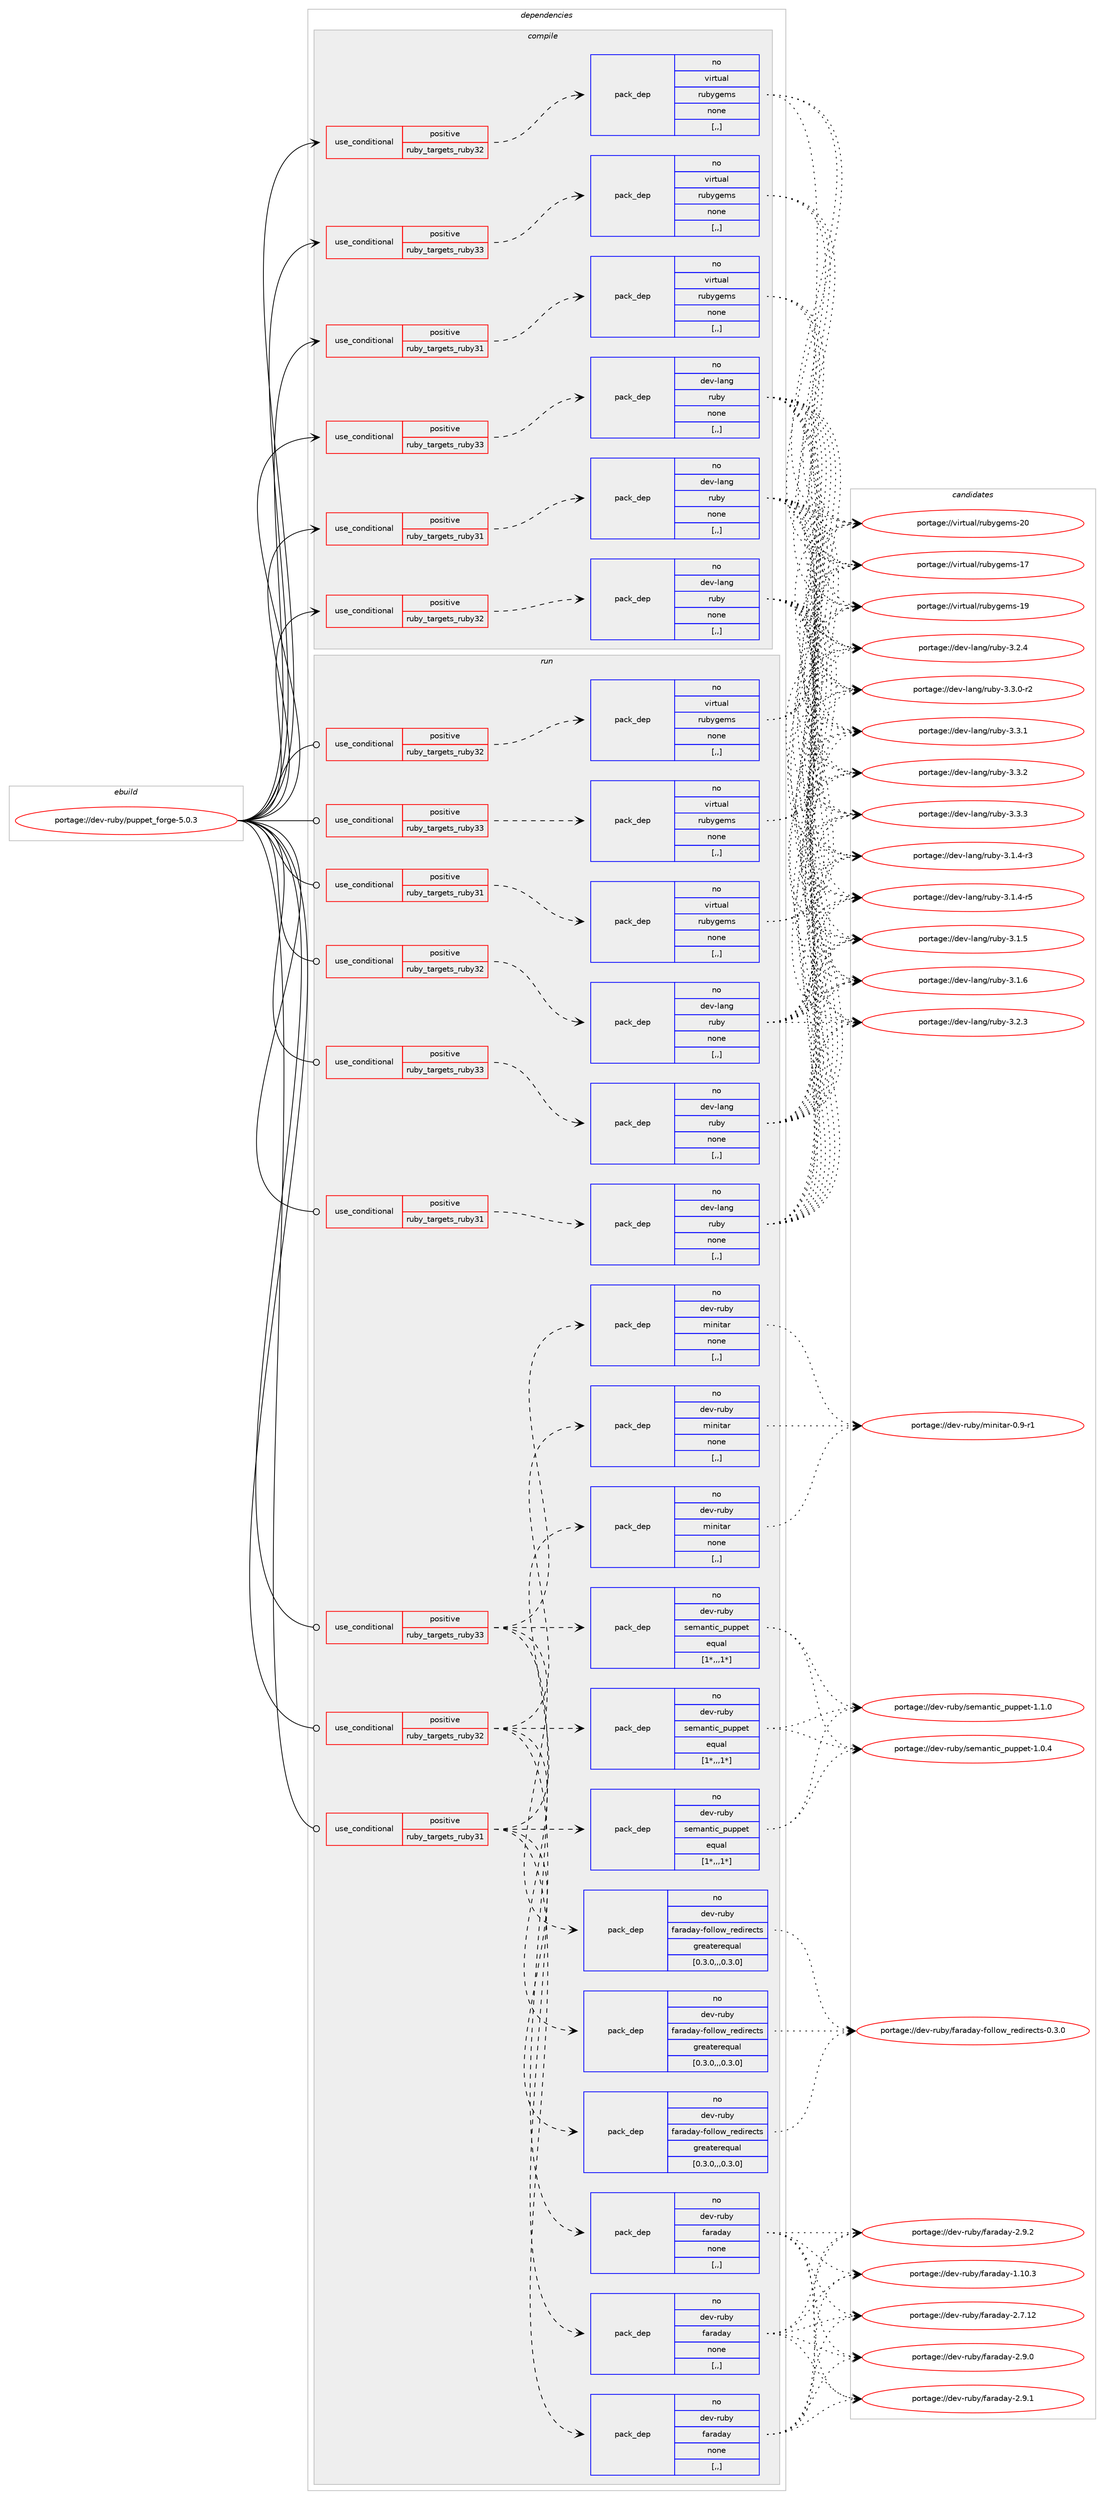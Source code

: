 digraph prolog {

# *************
# Graph options
# *************

newrank=true;
concentrate=true;
compound=true;
graph [rankdir=LR,fontname=Helvetica,fontsize=10,ranksep=1.5];#, ranksep=2.5, nodesep=0.2];
edge  [arrowhead=vee];
node  [fontname=Helvetica,fontsize=10];

# **********
# The ebuild
# **********

subgraph cluster_leftcol {
color=gray;
rank=same;
label=<<i>ebuild</i>>;
id [label="portage://dev-ruby/puppet_forge-5.0.3", color=red, width=4, href="../dev-ruby/puppet_forge-5.0.3.svg"];
}

# ****************
# The dependencies
# ****************

subgraph cluster_midcol {
color=gray;
label=<<i>dependencies</i>>;
subgraph cluster_compile {
fillcolor="#eeeeee";
style=filled;
label=<<i>compile</i>>;
subgraph cond51565 {
dependency190819 [label=<<TABLE BORDER="0" CELLBORDER="1" CELLSPACING="0" CELLPADDING="4"><TR><TD ROWSPAN="3" CELLPADDING="10">use_conditional</TD></TR><TR><TD>positive</TD></TR><TR><TD>ruby_targets_ruby31</TD></TR></TABLE>>, shape=none, color=red];
subgraph pack137937 {
dependency190820 [label=<<TABLE BORDER="0" CELLBORDER="1" CELLSPACING="0" CELLPADDING="4" WIDTH="220"><TR><TD ROWSPAN="6" CELLPADDING="30">pack_dep</TD></TR><TR><TD WIDTH="110">no</TD></TR><TR><TD>dev-lang</TD></TR><TR><TD>ruby</TD></TR><TR><TD>none</TD></TR><TR><TD>[,,]</TD></TR></TABLE>>, shape=none, color=blue];
}
dependency190819:e -> dependency190820:w [weight=20,style="dashed",arrowhead="vee"];
}
id:e -> dependency190819:w [weight=20,style="solid",arrowhead="vee"];
subgraph cond51566 {
dependency190821 [label=<<TABLE BORDER="0" CELLBORDER="1" CELLSPACING="0" CELLPADDING="4"><TR><TD ROWSPAN="3" CELLPADDING="10">use_conditional</TD></TR><TR><TD>positive</TD></TR><TR><TD>ruby_targets_ruby31</TD></TR></TABLE>>, shape=none, color=red];
subgraph pack137938 {
dependency190822 [label=<<TABLE BORDER="0" CELLBORDER="1" CELLSPACING="0" CELLPADDING="4" WIDTH="220"><TR><TD ROWSPAN="6" CELLPADDING="30">pack_dep</TD></TR><TR><TD WIDTH="110">no</TD></TR><TR><TD>virtual</TD></TR><TR><TD>rubygems</TD></TR><TR><TD>none</TD></TR><TR><TD>[,,]</TD></TR></TABLE>>, shape=none, color=blue];
}
dependency190821:e -> dependency190822:w [weight=20,style="dashed",arrowhead="vee"];
}
id:e -> dependency190821:w [weight=20,style="solid",arrowhead="vee"];
subgraph cond51567 {
dependency190823 [label=<<TABLE BORDER="0" CELLBORDER="1" CELLSPACING="0" CELLPADDING="4"><TR><TD ROWSPAN="3" CELLPADDING="10">use_conditional</TD></TR><TR><TD>positive</TD></TR><TR><TD>ruby_targets_ruby32</TD></TR></TABLE>>, shape=none, color=red];
subgraph pack137939 {
dependency190824 [label=<<TABLE BORDER="0" CELLBORDER="1" CELLSPACING="0" CELLPADDING="4" WIDTH="220"><TR><TD ROWSPAN="6" CELLPADDING="30">pack_dep</TD></TR><TR><TD WIDTH="110">no</TD></TR><TR><TD>dev-lang</TD></TR><TR><TD>ruby</TD></TR><TR><TD>none</TD></TR><TR><TD>[,,]</TD></TR></TABLE>>, shape=none, color=blue];
}
dependency190823:e -> dependency190824:w [weight=20,style="dashed",arrowhead="vee"];
}
id:e -> dependency190823:w [weight=20,style="solid",arrowhead="vee"];
subgraph cond51568 {
dependency190825 [label=<<TABLE BORDER="0" CELLBORDER="1" CELLSPACING="0" CELLPADDING="4"><TR><TD ROWSPAN="3" CELLPADDING="10">use_conditional</TD></TR><TR><TD>positive</TD></TR><TR><TD>ruby_targets_ruby32</TD></TR></TABLE>>, shape=none, color=red];
subgraph pack137940 {
dependency190826 [label=<<TABLE BORDER="0" CELLBORDER="1" CELLSPACING="0" CELLPADDING="4" WIDTH="220"><TR><TD ROWSPAN="6" CELLPADDING="30">pack_dep</TD></TR><TR><TD WIDTH="110">no</TD></TR><TR><TD>virtual</TD></TR><TR><TD>rubygems</TD></TR><TR><TD>none</TD></TR><TR><TD>[,,]</TD></TR></TABLE>>, shape=none, color=blue];
}
dependency190825:e -> dependency190826:w [weight=20,style="dashed",arrowhead="vee"];
}
id:e -> dependency190825:w [weight=20,style="solid",arrowhead="vee"];
subgraph cond51569 {
dependency190827 [label=<<TABLE BORDER="0" CELLBORDER="1" CELLSPACING="0" CELLPADDING="4"><TR><TD ROWSPAN="3" CELLPADDING="10">use_conditional</TD></TR><TR><TD>positive</TD></TR><TR><TD>ruby_targets_ruby33</TD></TR></TABLE>>, shape=none, color=red];
subgraph pack137941 {
dependency190828 [label=<<TABLE BORDER="0" CELLBORDER="1" CELLSPACING="0" CELLPADDING="4" WIDTH="220"><TR><TD ROWSPAN="6" CELLPADDING="30">pack_dep</TD></TR><TR><TD WIDTH="110">no</TD></TR><TR><TD>dev-lang</TD></TR><TR><TD>ruby</TD></TR><TR><TD>none</TD></TR><TR><TD>[,,]</TD></TR></TABLE>>, shape=none, color=blue];
}
dependency190827:e -> dependency190828:w [weight=20,style="dashed",arrowhead="vee"];
}
id:e -> dependency190827:w [weight=20,style="solid",arrowhead="vee"];
subgraph cond51570 {
dependency190829 [label=<<TABLE BORDER="0" CELLBORDER="1" CELLSPACING="0" CELLPADDING="4"><TR><TD ROWSPAN="3" CELLPADDING="10">use_conditional</TD></TR><TR><TD>positive</TD></TR><TR><TD>ruby_targets_ruby33</TD></TR></TABLE>>, shape=none, color=red];
subgraph pack137942 {
dependency190830 [label=<<TABLE BORDER="0" CELLBORDER="1" CELLSPACING="0" CELLPADDING="4" WIDTH="220"><TR><TD ROWSPAN="6" CELLPADDING="30">pack_dep</TD></TR><TR><TD WIDTH="110">no</TD></TR><TR><TD>virtual</TD></TR><TR><TD>rubygems</TD></TR><TR><TD>none</TD></TR><TR><TD>[,,]</TD></TR></TABLE>>, shape=none, color=blue];
}
dependency190829:e -> dependency190830:w [weight=20,style="dashed",arrowhead="vee"];
}
id:e -> dependency190829:w [weight=20,style="solid",arrowhead="vee"];
}
subgraph cluster_compileandrun {
fillcolor="#eeeeee";
style=filled;
label=<<i>compile and run</i>>;
}
subgraph cluster_run {
fillcolor="#eeeeee";
style=filled;
label=<<i>run</i>>;
subgraph cond51571 {
dependency190831 [label=<<TABLE BORDER="0" CELLBORDER="1" CELLSPACING="0" CELLPADDING="4"><TR><TD ROWSPAN="3" CELLPADDING="10">use_conditional</TD></TR><TR><TD>positive</TD></TR><TR><TD>ruby_targets_ruby31</TD></TR></TABLE>>, shape=none, color=red];
subgraph pack137943 {
dependency190832 [label=<<TABLE BORDER="0" CELLBORDER="1" CELLSPACING="0" CELLPADDING="4" WIDTH="220"><TR><TD ROWSPAN="6" CELLPADDING="30">pack_dep</TD></TR><TR><TD WIDTH="110">no</TD></TR><TR><TD>dev-lang</TD></TR><TR><TD>ruby</TD></TR><TR><TD>none</TD></TR><TR><TD>[,,]</TD></TR></TABLE>>, shape=none, color=blue];
}
dependency190831:e -> dependency190832:w [weight=20,style="dashed",arrowhead="vee"];
}
id:e -> dependency190831:w [weight=20,style="solid",arrowhead="odot"];
subgraph cond51572 {
dependency190833 [label=<<TABLE BORDER="0" CELLBORDER="1" CELLSPACING="0" CELLPADDING="4"><TR><TD ROWSPAN="3" CELLPADDING="10">use_conditional</TD></TR><TR><TD>positive</TD></TR><TR><TD>ruby_targets_ruby31</TD></TR></TABLE>>, shape=none, color=red];
subgraph pack137944 {
dependency190834 [label=<<TABLE BORDER="0" CELLBORDER="1" CELLSPACING="0" CELLPADDING="4" WIDTH="220"><TR><TD ROWSPAN="6" CELLPADDING="30">pack_dep</TD></TR><TR><TD WIDTH="110">no</TD></TR><TR><TD>dev-ruby</TD></TR><TR><TD>faraday</TD></TR><TR><TD>none</TD></TR><TR><TD>[,,]</TD></TR></TABLE>>, shape=none, color=blue];
}
dependency190833:e -> dependency190834:w [weight=20,style="dashed",arrowhead="vee"];
subgraph pack137945 {
dependency190835 [label=<<TABLE BORDER="0" CELLBORDER="1" CELLSPACING="0" CELLPADDING="4" WIDTH="220"><TR><TD ROWSPAN="6" CELLPADDING="30">pack_dep</TD></TR><TR><TD WIDTH="110">no</TD></TR><TR><TD>dev-ruby</TD></TR><TR><TD>faraday-follow_redirects</TD></TR><TR><TD>greaterequal</TD></TR><TR><TD>[0.3.0,,,0.3.0]</TD></TR></TABLE>>, shape=none, color=blue];
}
dependency190833:e -> dependency190835:w [weight=20,style="dashed",arrowhead="vee"];
subgraph pack137946 {
dependency190836 [label=<<TABLE BORDER="0" CELLBORDER="1" CELLSPACING="0" CELLPADDING="4" WIDTH="220"><TR><TD ROWSPAN="6" CELLPADDING="30">pack_dep</TD></TR><TR><TD WIDTH="110">no</TD></TR><TR><TD>dev-ruby</TD></TR><TR><TD>minitar</TD></TR><TR><TD>none</TD></TR><TR><TD>[,,]</TD></TR></TABLE>>, shape=none, color=blue];
}
dependency190833:e -> dependency190836:w [weight=20,style="dashed",arrowhead="vee"];
subgraph pack137947 {
dependency190837 [label=<<TABLE BORDER="0" CELLBORDER="1" CELLSPACING="0" CELLPADDING="4" WIDTH="220"><TR><TD ROWSPAN="6" CELLPADDING="30">pack_dep</TD></TR><TR><TD WIDTH="110">no</TD></TR><TR><TD>dev-ruby</TD></TR><TR><TD>semantic_puppet</TD></TR><TR><TD>equal</TD></TR><TR><TD>[1*,,,1*]</TD></TR></TABLE>>, shape=none, color=blue];
}
dependency190833:e -> dependency190837:w [weight=20,style="dashed",arrowhead="vee"];
}
id:e -> dependency190833:w [weight=20,style="solid",arrowhead="odot"];
subgraph cond51573 {
dependency190838 [label=<<TABLE BORDER="0" CELLBORDER="1" CELLSPACING="0" CELLPADDING="4"><TR><TD ROWSPAN="3" CELLPADDING="10">use_conditional</TD></TR><TR><TD>positive</TD></TR><TR><TD>ruby_targets_ruby31</TD></TR></TABLE>>, shape=none, color=red];
subgraph pack137948 {
dependency190839 [label=<<TABLE BORDER="0" CELLBORDER="1" CELLSPACING="0" CELLPADDING="4" WIDTH="220"><TR><TD ROWSPAN="6" CELLPADDING="30">pack_dep</TD></TR><TR><TD WIDTH="110">no</TD></TR><TR><TD>virtual</TD></TR><TR><TD>rubygems</TD></TR><TR><TD>none</TD></TR><TR><TD>[,,]</TD></TR></TABLE>>, shape=none, color=blue];
}
dependency190838:e -> dependency190839:w [weight=20,style="dashed",arrowhead="vee"];
}
id:e -> dependency190838:w [weight=20,style="solid",arrowhead="odot"];
subgraph cond51574 {
dependency190840 [label=<<TABLE BORDER="0" CELLBORDER="1" CELLSPACING="0" CELLPADDING="4"><TR><TD ROWSPAN="3" CELLPADDING="10">use_conditional</TD></TR><TR><TD>positive</TD></TR><TR><TD>ruby_targets_ruby32</TD></TR></TABLE>>, shape=none, color=red];
subgraph pack137949 {
dependency190841 [label=<<TABLE BORDER="0" CELLBORDER="1" CELLSPACING="0" CELLPADDING="4" WIDTH="220"><TR><TD ROWSPAN="6" CELLPADDING="30">pack_dep</TD></TR><TR><TD WIDTH="110">no</TD></TR><TR><TD>dev-lang</TD></TR><TR><TD>ruby</TD></TR><TR><TD>none</TD></TR><TR><TD>[,,]</TD></TR></TABLE>>, shape=none, color=blue];
}
dependency190840:e -> dependency190841:w [weight=20,style="dashed",arrowhead="vee"];
}
id:e -> dependency190840:w [weight=20,style="solid",arrowhead="odot"];
subgraph cond51575 {
dependency190842 [label=<<TABLE BORDER="0" CELLBORDER="1" CELLSPACING="0" CELLPADDING="4"><TR><TD ROWSPAN="3" CELLPADDING="10">use_conditional</TD></TR><TR><TD>positive</TD></TR><TR><TD>ruby_targets_ruby32</TD></TR></TABLE>>, shape=none, color=red];
subgraph pack137950 {
dependency190843 [label=<<TABLE BORDER="0" CELLBORDER="1" CELLSPACING="0" CELLPADDING="4" WIDTH="220"><TR><TD ROWSPAN="6" CELLPADDING="30">pack_dep</TD></TR><TR><TD WIDTH="110">no</TD></TR><TR><TD>dev-ruby</TD></TR><TR><TD>faraday</TD></TR><TR><TD>none</TD></TR><TR><TD>[,,]</TD></TR></TABLE>>, shape=none, color=blue];
}
dependency190842:e -> dependency190843:w [weight=20,style="dashed",arrowhead="vee"];
subgraph pack137951 {
dependency190844 [label=<<TABLE BORDER="0" CELLBORDER="1" CELLSPACING="0" CELLPADDING="4" WIDTH="220"><TR><TD ROWSPAN="6" CELLPADDING="30">pack_dep</TD></TR><TR><TD WIDTH="110">no</TD></TR><TR><TD>dev-ruby</TD></TR><TR><TD>faraday-follow_redirects</TD></TR><TR><TD>greaterequal</TD></TR><TR><TD>[0.3.0,,,0.3.0]</TD></TR></TABLE>>, shape=none, color=blue];
}
dependency190842:e -> dependency190844:w [weight=20,style="dashed",arrowhead="vee"];
subgraph pack137952 {
dependency190845 [label=<<TABLE BORDER="0" CELLBORDER="1" CELLSPACING="0" CELLPADDING="4" WIDTH="220"><TR><TD ROWSPAN="6" CELLPADDING="30">pack_dep</TD></TR><TR><TD WIDTH="110">no</TD></TR><TR><TD>dev-ruby</TD></TR><TR><TD>minitar</TD></TR><TR><TD>none</TD></TR><TR><TD>[,,]</TD></TR></TABLE>>, shape=none, color=blue];
}
dependency190842:e -> dependency190845:w [weight=20,style="dashed",arrowhead="vee"];
subgraph pack137953 {
dependency190846 [label=<<TABLE BORDER="0" CELLBORDER="1" CELLSPACING="0" CELLPADDING="4" WIDTH="220"><TR><TD ROWSPAN="6" CELLPADDING="30">pack_dep</TD></TR><TR><TD WIDTH="110">no</TD></TR><TR><TD>dev-ruby</TD></TR><TR><TD>semantic_puppet</TD></TR><TR><TD>equal</TD></TR><TR><TD>[1*,,,1*]</TD></TR></TABLE>>, shape=none, color=blue];
}
dependency190842:e -> dependency190846:w [weight=20,style="dashed",arrowhead="vee"];
}
id:e -> dependency190842:w [weight=20,style="solid",arrowhead="odot"];
subgraph cond51576 {
dependency190847 [label=<<TABLE BORDER="0" CELLBORDER="1" CELLSPACING="0" CELLPADDING="4"><TR><TD ROWSPAN="3" CELLPADDING="10">use_conditional</TD></TR><TR><TD>positive</TD></TR><TR><TD>ruby_targets_ruby32</TD></TR></TABLE>>, shape=none, color=red];
subgraph pack137954 {
dependency190848 [label=<<TABLE BORDER="0" CELLBORDER="1" CELLSPACING="0" CELLPADDING="4" WIDTH="220"><TR><TD ROWSPAN="6" CELLPADDING="30">pack_dep</TD></TR><TR><TD WIDTH="110">no</TD></TR><TR><TD>virtual</TD></TR><TR><TD>rubygems</TD></TR><TR><TD>none</TD></TR><TR><TD>[,,]</TD></TR></TABLE>>, shape=none, color=blue];
}
dependency190847:e -> dependency190848:w [weight=20,style="dashed",arrowhead="vee"];
}
id:e -> dependency190847:w [weight=20,style="solid",arrowhead="odot"];
subgraph cond51577 {
dependency190849 [label=<<TABLE BORDER="0" CELLBORDER="1" CELLSPACING="0" CELLPADDING="4"><TR><TD ROWSPAN="3" CELLPADDING="10">use_conditional</TD></TR><TR><TD>positive</TD></TR><TR><TD>ruby_targets_ruby33</TD></TR></TABLE>>, shape=none, color=red];
subgraph pack137955 {
dependency190850 [label=<<TABLE BORDER="0" CELLBORDER="1" CELLSPACING="0" CELLPADDING="4" WIDTH="220"><TR><TD ROWSPAN="6" CELLPADDING="30">pack_dep</TD></TR><TR><TD WIDTH="110">no</TD></TR><TR><TD>dev-lang</TD></TR><TR><TD>ruby</TD></TR><TR><TD>none</TD></TR><TR><TD>[,,]</TD></TR></TABLE>>, shape=none, color=blue];
}
dependency190849:e -> dependency190850:w [weight=20,style="dashed",arrowhead="vee"];
}
id:e -> dependency190849:w [weight=20,style="solid",arrowhead="odot"];
subgraph cond51578 {
dependency190851 [label=<<TABLE BORDER="0" CELLBORDER="1" CELLSPACING="0" CELLPADDING="4"><TR><TD ROWSPAN="3" CELLPADDING="10">use_conditional</TD></TR><TR><TD>positive</TD></TR><TR><TD>ruby_targets_ruby33</TD></TR></TABLE>>, shape=none, color=red];
subgraph pack137956 {
dependency190852 [label=<<TABLE BORDER="0" CELLBORDER="1" CELLSPACING="0" CELLPADDING="4" WIDTH="220"><TR><TD ROWSPAN="6" CELLPADDING="30">pack_dep</TD></TR><TR><TD WIDTH="110">no</TD></TR><TR><TD>dev-ruby</TD></TR><TR><TD>faraday</TD></TR><TR><TD>none</TD></TR><TR><TD>[,,]</TD></TR></TABLE>>, shape=none, color=blue];
}
dependency190851:e -> dependency190852:w [weight=20,style="dashed",arrowhead="vee"];
subgraph pack137957 {
dependency190853 [label=<<TABLE BORDER="0" CELLBORDER="1" CELLSPACING="0" CELLPADDING="4" WIDTH="220"><TR><TD ROWSPAN="6" CELLPADDING="30">pack_dep</TD></TR><TR><TD WIDTH="110">no</TD></TR><TR><TD>dev-ruby</TD></TR><TR><TD>faraday-follow_redirects</TD></TR><TR><TD>greaterequal</TD></TR><TR><TD>[0.3.0,,,0.3.0]</TD></TR></TABLE>>, shape=none, color=blue];
}
dependency190851:e -> dependency190853:w [weight=20,style="dashed",arrowhead="vee"];
subgraph pack137958 {
dependency190854 [label=<<TABLE BORDER="0" CELLBORDER="1" CELLSPACING="0" CELLPADDING="4" WIDTH="220"><TR><TD ROWSPAN="6" CELLPADDING="30">pack_dep</TD></TR><TR><TD WIDTH="110">no</TD></TR><TR><TD>dev-ruby</TD></TR><TR><TD>minitar</TD></TR><TR><TD>none</TD></TR><TR><TD>[,,]</TD></TR></TABLE>>, shape=none, color=blue];
}
dependency190851:e -> dependency190854:w [weight=20,style="dashed",arrowhead="vee"];
subgraph pack137959 {
dependency190855 [label=<<TABLE BORDER="0" CELLBORDER="1" CELLSPACING="0" CELLPADDING="4" WIDTH="220"><TR><TD ROWSPAN="6" CELLPADDING="30">pack_dep</TD></TR><TR><TD WIDTH="110">no</TD></TR><TR><TD>dev-ruby</TD></TR><TR><TD>semantic_puppet</TD></TR><TR><TD>equal</TD></TR><TR><TD>[1*,,,1*]</TD></TR></TABLE>>, shape=none, color=blue];
}
dependency190851:e -> dependency190855:w [weight=20,style="dashed",arrowhead="vee"];
}
id:e -> dependency190851:w [weight=20,style="solid",arrowhead="odot"];
subgraph cond51579 {
dependency190856 [label=<<TABLE BORDER="0" CELLBORDER="1" CELLSPACING="0" CELLPADDING="4"><TR><TD ROWSPAN="3" CELLPADDING="10">use_conditional</TD></TR><TR><TD>positive</TD></TR><TR><TD>ruby_targets_ruby33</TD></TR></TABLE>>, shape=none, color=red];
subgraph pack137960 {
dependency190857 [label=<<TABLE BORDER="0" CELLBORDER="1" CELLSPACING="0" CELLPADDING="4" WIDTH="220"><TR><TD ROWSPAN="6" CELLPADDING="30">pack_dep</TD></TR><TR><TD WIDTH="110">no</TD></TR><TR><TD>virtual</TD></TR><TR><TD>rubygems</TD></TR><TR><TD>none</TD></TR><TR><TD>[,,]</TD></TR></TABLE>>, shape=none, color=blue];
}
dependency190856:e -> dependency190857:w [weight=20,style="dashed",arrowhead="vee"];
}
id:e -> dependency190856:w [weight=20,style="solid",arrowhead="odot"];
}
}

# **************
# The candidates
# **************

subgraph cluster_choices {
rank=same;
color=gray;
label=<<i>candidates</i>>;

subgraph choice137937 {
color=black;
nodesep=1;
choice100101118451089711010347114117981214551464946524511451 [label="portage://dev-lang/ruby-3.1.4-r3", color=red, width=4,href="../dev-lang/ruby-3.1.4-r3.svg"];
choice100101118451089711010347114117981214551464946524511453 [label="portage://dev-lang/ruby-3.1.4-r5", color=red, width=4,href="../dev-lang/ruby-3.1.4-r5.svg"];
choice10010111845108971101034711411798121455146494653 [label="portage://dev-lang/ruby-3.1.5", color=red, width=4,href="../dev-lang/ruby-3.1.5.svg"];
choice10010111845108971101034711411798121455146494654 [label="portage://dev-lang/ruby-3.1.6", color=red, width=4,href="../dev-lang/ruby-3.1.6.svg"];
choice10010111845108971101034711411798121455146504651 [label="portage://dev-lang/ruby-3.2.3", color=red, width=4,href="../dev-lang/ruby-3.2.3.svg"];
choice10010111845108971101034711411798121455146504652 [label="portage://dev-lang/ruby-3.2.4", color=red, width=4,href="../dev-lang/ruby-3.2.4.svg"];
choice100101118451089711010347114117981214551465146484511450 [label="portage://dev-lang/ruby-3.3.0-r2", color=red, width=4,href="../dev-lang/ruby-3.3.0-r2.svg"];
choice10010111845108971101034711411798121455146514649 [label="portage://dev-lang/ruby-3.3.1", color=red, width=4,href="../dev-lang/ruby-3.3.1.svg"];
choice10010111845108971101034711411798121455146514650 [label="portage://dev-lang/ruby-3.3.2", color=red, width=4,href="../dev-lang/ruby-3.3.2.svg"];
choice10010111845108971101034711411798121455146514651 [label="portage://dev-lang/ruby-3.3.3", color=red, width=4,href="../dev-lang/ruby-3.3.3.svg"];
dependency190820:e -> choice100101118451089711010347114117981214551464946524511451:w [style=dotted,weight="100"];
dependency190820:e -> choice100101118451089711010347114117981214551464946524511453:w [style=dotted,weight="100"];
dependency190820:e -> choice10010111845108971101034711411798121455146494653:w [style=dotted,weight="100"];
dependency190820:e -> choice10010111845108971101034711411798121455146494654:w [style=dotted,weight="100"];
dependency190820:e -> choice10010111845108971101034711411798121455146504651:w [style=dotted,weight="100"];
dependency190820:e -> choice10010111845108971101034711411798121455146504652:w [style=dotted,weight="100"];
dependency190820:e -> choice100101118451089711010347114117981214551465146484511450:w [style=dotted,weight="100"];
dependency190820:e -> choice10010111845108971101034711411798121455146514649:w [style=dotted,weight="100"];
dependency190820:e -> choice10010111845108971101034711411798121455146514650:w [style=dotted,weight="100"];
dependency190820:e -> choice10010111845108971101034711411798121455146514651:w [style=dotted,weight="100"];
}
subgraph choice137938 {
color=black;
nodesep=1;
choice118105114116117971084711411798121103101109115454955 [label="portage://virtual/rubygems-17", color=red, width=4,href="../virtual/rubygems-17.svg"];
choice118105114116117971084711411798121103101109115454957 [label="portage://virtual/rubygems-19", color=red, width=4,href="../virtual/rubygems-19.svg"];
choice118105114116117971084711411798121103101109115455048 [label="portage://virtual/rubygems-20", color=red, width=4,href="../virtual/rubygems-20.svg"];
dependency190822:e -> choice118105114116117971084711411798121103101109115454955:w [style=dotted,weight="100"];
dependency190822:e -> choice118105114116117971084711411798121103101109115454957:w [style=dotted,weight="100"];
dependency190822:e -> choice118105114116117971084711411798121103101109115455048:w [style=dotted,weight="100"];
}
subgraph choice137939 {
color=black;
nodesep=1;
choice100101118451089711010347114117981214551464946524511451 [label="portage://dev-lang/ruby-3.1.4-r3", color=red, width=4,href="../dev-lang/ruby-3.1.4-r3.svg"];
choice100101118451089711010347114117981214551464946524511453 [label="portage://dev-lang/ruby-3.1.4-r5", color=red, width=4,href="../dev-lang/ruby-3.1.4-r5.svg"];
choice10010111845108971101034711411798121455146494653 [label="portage://dev-lang/ruby-3.1.5", color=red, width=4,href="../dev-lang/ruby-3.1.5.svg"];
choice10010111845108971101034711411798121455146494654 [label="portage://dev-lang/ruby-3.1.6", color=red, width=4,href="../dev-lang/ruby-3.1.6.svg"];
choice10010111845108971101034711411798121455146504651 [label="portage://dev-lang/ruby-3.2.3", color=red, width=4,href="../dev-lang/ruby-3.2.3.svg"];
choice10010111845108971101034711411798121455146504652 [label="portage://dev-lang/ruby-3.2.4", color=red, width=4,href="../dev-lang/ruby-3.2.4.svg"];
choice100101118451089711010347114117981214551465146484511450 [label="portage://dev-lang/ruby-3.3.0-r2", color=red, width=4,href="../dev-lang/ruby-3.3.0-r2.svg"];
choice10010111845108971101034711411798121455146514649 [label="portage://dev-lang/ruby-3.3.1", color=red, width=4,href="../dev-lang/ruby-3.3.1.svg"];
choice10010111845108971101034711411798121455146514650 [label="portage://dev-lang/ruby-3.3.2", color=red, width=4,href="../dev-lang/ruby-3.3.2.svg"];
choice10010111845108971101034711411798121455146514651 [label="portage://dev-lang/ruby-3.3.3", color=red, width=4,href="../dev-lang/ruby-3.3.3.svg"];
dependency190824:e -> choice100101118451089711010347114117981214551464946524511451:w [style=dotted,weight="100"];
dependency190824:e -> choice100101118451089711010347114117981214551464946524511453:w [style=dotted,weight="100"];
dependency190824:e -> choice10010111845108971101034711411798121455146494653:w [style=dotted,weight="100"];
dependency190824:e -> choice10010111845108971101034711411798121455146494654:w [style=dotted,weight="100"];
dependency190824:e -> choice10010111845108971101034711411798121455146504651:w [style=dotted,weight="100"];
dependency190824:e -> choice10010111845108971101034711411798121455146504652:w [style=dotted,weight="100"];
dependency190824:e -> choice100101118451089711010347114117981214551465146484511450:w [style=dotted,weight="100"];
dependency190824:e -> choice10010111845108971101034711411798121455146514649:w [style=dotted,weight="100"];
dependency190824:e -> choice10010111845108971101034711411798121455146514650:w [style=dotted,weight="100"];
dependency190824:e -> choice10010111845108971101034711411798121455146514651:w [style=dotted,weight="100"];
}
subgraph choice137940 {
color=black;
nodesep=1;
choice118105114116117971084711411798121103101109115454955 [label="portage://virtual/rubygems-17", color=red, width=4,href="../virtual/rubygems-17.svg"];
choice118105114116117971084711411798121103101109115454957 [label="portage://virtual/rubygems-19", color=red, width=4,href="../virtual/rubygems-19.svg"];
choice118105114116117971084711411798121103101109115455048 [label="portage://virtual/rubygems-20", color=red, width=4,href="../virtual/rubygems-20.svg"];
dependency190826:e -> choice118105114116117971084711411798121103101109115454955:w [style=dotted,weight="100"];
dependency190826:e -> choice118105114116117971084711411798121103101109115454957:w [style=dotted,weight="100"];
dependency190826:e -> choice118105114116117971084711411798121103101109115455048:w [style=dotted,weight="100"];
}
subgraph choice137941 {
color=black;
nodesep=1;
choice100101118451089711010347114117981214551464946524511451 [label="portage://dev-lang/ruby-3.1.4-r3", color=red, width=4,href="../dev-lang/ruby-3.1.4-r3.svg"];
choice100101118451089711010347114117981214551464946524511453 [label="portage://dev-lang/ruby-3.1.4-r5", color=red, width=4,href="../dev-lang/ruby-3.1.4-r5.svg"];
choice10010111845108971101034711411798121455146494653 [label="portage://dev-lang/ruby-3.1.5", color=red, width=4,href="../dev-lang/ruby-3.1.5.svg"];
choice10010111845108971101034711411798121455146494654 [label="portage://dev-lang/ruby-3.1.6", color=red, width=4,href="../dev-lang/ruby-3.1.6.svg"];
choice10010111845108971101034711411798121455146504651 [label="portage://dev-lang/ruby-3.2.3", color=red, width=4,href="../dev-lang/ruby-3.2.3.svg"];
choice10010111845108971101034711411798121455146504652 [label="portage://dev-lang/ruby-3.2.4", color=red, width=4,href="../dev-lang/ruby-3.2.4.svg"];
choice100101118451089711010347114117981214551465146484511450 [label="portage://dev-lang/ruby-3.3.0-r2", color=red, width=4,href="../dev-lang/ruby-3.3.0-r2.svg"];
choice10010111845108971101034711411798121455146514649 [label="portage://dev-lang/ruby-3.3.1", color=red, width=4,href="../dev-lang/ruby-3.3.1.svg"];
choice10010111845108971101034711411798121455146514650 [label="portage://dev-lang/ruby-3.3.2", color=red, width=4,href="../dev-lang/ruby-3.3.2.svg"];
choice10010111845108971101034711411798121455146514651 [label="portage://dev-lang/ruby-3.3.3", color=red, width=4,href="../dev-lang/ruby-3.3.3.svg"];
dependency190828:e -> choice100101118451089711010347114117981214551464946524511451:w [style=dotted,weight="100"];
dependency190828:e -> choice100101118451089711010347114117981214551464946524511453:w [style=dotted,weight="100"];
dependency190828:e -> choice10010111845108971101034711411798121455146494653:w [style=dotted,weight="100"];
dependency190828:e -> choice10010111845108971101034711411798121455146494654:w [style=dotted,weight="100"];
dependency190828:e -> choice10010111845108971101034711411798121455146504651:w [style=dotted,weight="100"];
dependency190828:e -> choice10010111845108971101034711411798121455146504652:w [style=dotted,weight="100"];
dependency190828:e -> choice100101118451089711010347114117981214551465146484511450:w [style=dotted,weight="100"];
dependency190828:e -> choice10010111845108971101034711411798121455146514649:w [style=dotted,weight="100"];
dependency190828:e -> choice10010111845108971101034711411798121455146514650:w [style=dotted,weight="100"];
dependency190828:e -> choice10010111845108971101034711411798121455146514651:w [style=dotted,weight="100"];
}
subgraph choice137942 {
color=black;
nodesep=1;
choice118105114116117971084711411798121103101109115454955 [label="portage://virtual/rubygems-17", color=red, width=4,href="../virtual/rubygems-17.svg"];
choice118105114116117971084711411798121103101109115454957 [label="portage://virtual/rubygems-19", color=red, width=4,href="../virtual/rubygems-19.svg"];
choice118105114116117971084711411798121103101109115455048 [label="portage://virtual/rubygems-20", color=red, width=4,href="../virtual/rubygems-20.svg"];
dependency190830:e -> choice118105114116117971084711411798121103101109115454955:w [style=dotted,weight="100"];
dependency190830:e -> choice118105114116117971084711411798121103101109115454957:w [style=dotted,weight="100"];
dependency190830:e -> choice118105114116117971084711411798121103101109115455048:w [style=dotted,weight="100"];
}
subgraph choice137943 {
color=black;
nodesep=1;
choice100101118451089711010347114117981214551464946524511451 [label="portage://dev-lang/ruby-3.1.4-r3", color=red, width=4,href="../dev-lang/ruby-3.1.4-r3.svg"];
choice100101118451089711010347114117981214551464946524511453 [label="portage://dev-lang/ruby-3.1.4-r5", color=red, width=4,href="../dev-lang/ruby-3.1.4-r5.svg"];
choice10010111845108971101034711411798121455146494653 [label="portage://dev-lang/ruby-3.1.5", color=red, width=4,href="../dev-lang/ruby-3.1.5.svg"];
choice10010111845108971101034711411798121455146494654 [label="portage://dev-lang/ruby-3.1.6", color=red, width=4,href="../dev-lang/ruby-3.1.6.svg"];
choice10010111845108971101034711411798121455146504651 [label="portage://dev-lang/ruby-3.2.3", color=red, width=4,href="../dev-lang/ruby-3.2.3.svg"];
choice10010111845108971101034711411798121455146504652 [label="portage://dev-lang/ruby-3.2.4", color=red, width=4,href="../dev-lang/ruby-3.2.4.svg"];
choice100101118451089711010347114117981214551465146484511450 [label="portage://dev-lang/ruby-3.3.0-r2", color=red, width=4,href="../dev-lang/ruby-3.3.0-r2.svg"];
choice10010111845108971101034711411798121455146514649 [label="portage://dev-lang/ruby-3.3.1", color=red, width=4,href="../dev-lang/ruby-3.3.1.svg"];
choice10010111845108971101034711411798121455146514650 [label="portage://dev-lang/ruby-3.3.2", color=red, width=4,href="../dev-lang/ruby-3.3.2.svg"];
choice10010111845108971101034711411798121455146514651 [label="portage://dev-lang/ruby-3.3.3", color=red, width=4,href="../dev-lang/ruby-3.3.3.svg"];
dependency190832:e -> choice100101118451089711010347114117981214551464946524511451:w [style=dotted,weight="100"];
dependency190832:e -> choice100101118451089711010347114117981214551464946524511453:w [style=dotted,weight="100"];
dependency190832:e -> choice10010111845108971101034711411798121455146494653:w [style=dotted,weight="100"];
dependency190832:e -> choice10010111845108971101034711411798121455146494654:w [style=dotted,weight="100"];
dependency190832:e -> choice10010111845108971101034711411798121455146504651:w [style=dotted,weight="100"];
dependency190832:e -> choice10010111845108971101034711411798121455146504652:w [style=dotted,weight="100"];
dependency190832:e -> choice100101118451089711010347114117981214551465146484511450:w [style=dotted,weight="100"];
dependency190832:e -> choice10010111845108971101034711411798121455146514649:w [style=dotted,weight="100"];
dependency190832:e -> choice10010111845108971101034711411798121455146514650:w [style=dotted,weight="100"];
dependency190832:e -> choice10010111845108971101034711411798121455146514651:w [style=dotted,weight="100"];
}
subgraph choice137944 {
color=black;
nodesep=1;
choice10010111845114117981214710297114971009712145494649484651 [label="portage://dev-ruby/faraday-1.10.3", color=red, width=4,href="../dev-ruby/faraday-1.10.3.svg"];
choice10010111845114117981214710297114971009712145504655464950 [label="portage://dev-ruby/faraday-2.7.12", color=red, width=4,href="../dev-ruby/faraday-2.7.12.svg"];
choice100101118451141179812147102971149710097121455046574648 [label="portage://dev-ruby/faraday-2.9.0", color=red, width=4,href="../dev-ruby/faraday-2.9.0.svg"];
choice100101118451141179812147102971149710097121455046574649 [label="portage://dev-ruby/faraday-2.9.1", color=red, width=4,href="../dev-ruby/faraday-2.9.1.svg"];
choice100101118451141179812147102971149710097121455046574650 [label="portage://dev-ruby/faraday-2.9.2", color=red, width=4,href="../dev-ruby/faraday-2.9.2.svg"];
dependency190834:e -> choice10010111845114117981214710297114971009712145494649484651:w [style=dotted,weight="100"];
dependency190834:e -> choice10010111845114117981214710297114971009712145504655464950:w [style=dotted,weight="100"];
dependency190834:e -> choice100101118451141179812147102971149710097121455046574648:w [style=dotted,weight="100"];
dependency190834:e -> choice100101118451141179812147102971149710097121455046574649:w [style=dotted,weight="100"];
dependency190834:e -> choice100101118451141179812147102971149710097121455046574650:w [style=dotted,weight="100"];
}
subgraph choice137945 {
color=black;
nodesep=1;
choice100101118451141179812147102971149710097121451021111081081111199511410110010511410199116115454846514648 [label="portage://dev-ruby/faraday-follow_redirects-0.3.0", color=red, width=4,href="../dev-ruby/faraday-follow_redirects-0.3.0.svg"];
dependency190835:e -> choice100101118451141179812147102971149710097121451021111081081111199511410110010511410199116115454846514648:w [style=dotted,weight="100"];
}
subgraph choice137946 {
color=black;
nodesep=1;
choice10010111845114117981214710910511010511697114454846574511449 [label="portage://dev-ruby/minitar-0.9-r1", color=red, width=4,href="../dev-ruby/minitar-0.9-r1.svg"];
dependency190836:e -> choice10010111845114117981214710910511010511697114454846574511449:w [style=dotted,weight="100"];
}
subgraph choice137947 {
color=black;
nodesep=1;
choice100101118451141179812147115101109971101161059995112117112112101116454946484652 [label="portage://dev-ruby/semantic_puppet-1.0.4", color=red, width=4,href="../dev-ruby/semantic_puppet-1.0.4.svg"];
choice100101118451141179812147115101109971101161059995112117112112101116454946494648 [label="portage://dev-ruby/semantic_puppet-1.1.0", color=red, width=4,href="../dev-ruby/semantic_puppet-1.1.0.svg"];
dependency190837:e -> choice100101118451141179812147115101109971101161059995112117112112101116454946484652:w [style=dotted,weight="100"];
dependency190837:e -> choice100101118451141179812147115101109971101161059995112117112112101116454946494648:w [style=dotted,weight="100"];
}
subgraph choice137948 {
color=black;
nodesep=1;
choice118105114116117971084711411798121103101109115454955 [label="portage://virtual/rubygems-17", color=red, width=4,href="../virtual/rubygems-17.svg"];
choice118105114116117971084711411798121103101109115454957 [label="portage://virtual/rubygems-19", color=red, width=4,href="../virtual/rubygems-19.svg"];
choice118105114116117971084711411798121103101109115455048 [label="portage://virtual/rubygems-20", color=red, width=4,href="../virtual/rubygems-20.svg"];
dependency190839:e -> choice118105114116117971084711411798121103101109115454955:w [style=dotted,weight="100"];
dependency190839:e -> choice118105114116117971084711411798121103101109115454957:w [style=dotted,weight="100"];
dependency190839:e -> choice118105114116117971084711411798121103101109115455048:w [style=dotted,weight="100"];
}
subgraph choice137949 {
color=black;
nodesep=1;
choice100101118451089711010347114117981214551464946524511451 [label="portage://dev-lang/ruby-3.1.4-r3", color=red, width=4,href="../dev-lang/ruby-3.1.4-r3.svg"];
choice100101118451089711010347114117981214551464946524511453 [label="portage://dev-lang/ruby-3.1.4-r5", color=red, width=4,href="../dev-lang/ruby-3.1.4-r5.svg"];
choice10010111845108971101034711411798121455146494653 [label="portage://dev-lang/ruby-3.1.5", color=red, width=4,href="../dev-lang/ruby-3.1.5.svg"];
choice10010111845108971101034711411798121455146494654 [label="portage://dev-lang/ruby-3.1.6", color=red, width=4,href="../dev-lang/ruby-3.1.6.svg"];
choice10010111845108971101034711411798121455146504651 [label="portage://dev-lang/ruby-3.2.3", color=red, width=4,href="../dev-lang/ruby-3.2.3.svg"];
choice10010111845108971101034711411798121455146504652 [label="portage://dev-lang/ruby-3.2.4", color=red, width=4,href="../dev-lang/ruby-3.2.4.svg"];
choice100101118451089711010347114117981214551465146484511450 [label="portage://dev-lang/ruby-3.3.0-r2", color=red, width=4,href="../dev-lang/ruby-3.3.0-r2.svg"];
choice10010111845108971101034711411798121455146514649 [label="portage://dev-lang/ruby-3.3.1", color=red, width=4,href="../dev-lang/ruby-3.3.1.svg"];
choice10010111845108971101034711411798121455146514650 [label="portage://dev-lang/ruby-3.3.2", color=red, width=4,href="../dev-lang/ruby-3.3.2.svg"];
choice10010111845108971101034711411798121455146514651 [label="portage://dev-lang/ruby-3.3.3", color=red, width=4,href="../dev-lang/ruby-3.3.3.svg"];
dependency190841:e -> choice100101118451089711010347114117981214551464946524511451:w [style=dotted,weight="100"];
dependency190841:e -> choice100101118451089711010347114117981214551464946524511453:w [style=dotted,weight="100"];
dependency190841:e -> choice10010111845108971101034711411798121455146494653:w [style=dotted,weight="100"];
dependency190841:e -> choice10010111845108971101034711411798121455146494654:w [style=dotted,weight="100"];
dependency190841:e -> choice10010111845108971101034711411798121455146504651:w [style=dotted,weight="100"];
dependency190841:e -> choice10010111845108971101034711411798121455146504652:w [style=dotted,weight="100"];
dependency190841:e -> choice100101118451089711010347114117981214551465146484511450:w [style=dotted,weight="100"];
dependency190841:e -> choice10010111845108971101034711411798121455146514649:w [style=dotted,weight="100"];
dependency190841:e -> choice10010111845108971101034711411798121455146514650:w [style=dotted,weight="100"];
dependency190841:e -> choice10010111845108971101034711411798121455146514651:w [style=dotted,weight="100"];
}
subgraph choice137950 {
color=black;
nodesep=1;
choice10010111845114117981214710297114971009712145494649484651 [label="portage://dev-ruby/faraday-1.10.3", color=red, width=4,href="../dev-ruby/faraday-1.10.3.svg"];
choice10010111845114117981214710297114971009712145504655464950 [label="portage://dev-ruby/faraday-2.7.12", color=red, width=4,href="../dev-ruby/faraday-2.7.12.svg"];
choice100101118451141179812147102971149710097121455046574648 [label="portage://dev-ruby/faraday-2.9.0", color=red, width=4,href="../dev-ruby/faraday-2.9.0.svg"];
choice100101118451141179812147102971149710097121455046574649 [label="portage://dev-ruby/faraday-2.9.1", color=red, width=4,href="../dev-ruby/faraday-2.9.1.svg"];
choice100101118451141179812147102971149710097121455046574650 [label="portage://dev-ruby/faraday-2.9.2", color=red, width=4,href="../dev-ruby/faraday-2.9.2.svg"];
dependency190843:e -> choice10010111845114117981214710297114971009712145494649484651:w [style=dotted,weight="100"];
dependency190843:e -> choice10010111845114117981214710297114971009712145504655464950:w [style=dotted,weight="100"];
dependency190843:e -> choice100101118451141179812147102971149710097121455046574648:w [style=dotted,weight="100"];
dependency190843:e -> choice100101118451141179812147102971149710097121455046574649:w [style=dotted,weight="100"];
dependency190843:e -> choice100101118451141179812147102971149710097121455046574650:w [style=dotted,weight="100"];
}
subgraph choice137951 {
color=black;
nodesep=1;
choice100101118451141179812147102971149710097121451021111081081111199511410110010511410199116115454846514648 [label="portage://dev-ruby/faraday-follow_redirects-0.3.0", color=red, width=4,href="../dev-ruby/faraday-follow_redirects-0.3.0.svg"];
dependency190844:e -> choice100101118451141179812147102971149710097121451021111081081111199511410110010511410199116115454846514648:w [style=dotted,weight="100"];
}
subgraph choice137952 {
color=black;
nodesep=1;
choice10010111845114117981214710910511010511697114454846574511449 [label="portage://dev-ruby/minitar-0.9-r1", color=red, width=4,href="../dev-ruby/minitar-0.9-r1.svg"];
dependency190845:e -> choice10010111845114117981214710910511010511697114454846574511449:w [style=dotted,weight="100"];
}
subgraph choice137953 {
color=black;
nodesep=1;
choice100101118451141179812147115101109971101161059995112117112112101116454946484652 [label="portage://dev-ruby/semantic_puppet-1.0.4", color=red, width=4,href="../dev-ruby/semantic_puppet-1.0.4.svg"];
choice100101118451141179812147115101109971101161059995112117112112101116454946494648 [label="portage://dev-ruby/semantic_puppet-1.1.0", color=red, width=4,href="../dev-ruby/semantic_puppet-1.1.0.svg"];
dependency190846:e -> choice100101118451141179812147115101109971101161059995112117112112101116454946484652:w [style=dotted,weight="100"];
dependency190846:e -> choice100101118451141179812147115101109971101161059995112117112112101116454946494648:w [style=dotted,weight="100"];
}
subgraph choice137954 {
color=black;
nodesep=1;
choice118105114116117971084711411798121103101109115454955 [label="portage://virtual/rubygems-17", color=red, width=4,href="../virtual/rubygems-17.svg"];
choice118105114116117971084711411798121103101109115454957 [label="portage://virtual/rubygems-19", color=red, width=4,href="../virtual/rubygems-19.svg"];
choice118105114116117971084711411798121103101109115455048 [label="portage://virtual/rubygems-20", color=red, width=4,href="../virtual/rubygems-20.svg"];
dependency190848:e -> choice118105114116117971084711411798121103101109115454955:w [style=dotted,weight="100"];
dependency190848:e -> choice118105114116117971084711411798121103101109115454957:w [style=dotted,weight="100"];
dependency190848:e -> choice118105114116117971084711411798121103101109115455048:w [style=dotted,weight="100"];
}
subgraph choice137955 {
color=black;
nodesep=1;
choice100101118451089711010347114117981214551464946524511451 [label="portage://dev-lang/ruby-3.1.4-r3", color=red, width=4,href="../dev-lang/ruby-3.1.4-r3.svg"];
choice100101118451089711010347114117981214551464946524511453 [label="portage://dev-lang/ruby-3.1.4-r5", color=red, width=4,href="../dev-lang/ruby-3.1.4-r5.svg"];
choice10010111845108971101034711411798121455146494653 [label="portage://dev-lang/ruby-3.1.5", color=red, width=4,href="../dev-lang/ruby-3.1.5.svg"];
choice10010111845108971101034711411798121455146494654 [label="portage://dev-lang/ruby-3.1.6", color=red, width=4,href="../dev-lang/ruby-3.1.6.svg"];
choice10010111845108971101034711411798121455146504651 [label="portage://dev-lang/ruby-3.2.3", color=red, width=4,href="../dev-lang/ruby-3.2.3.svg"];
choice10010111845108971101034711411798121455146504652 [label="portage://dev-lang/ruby-3.2.4", color=red, width=4,href="../dev-lang/ruby-3.2.4.svg"];
choice100101118451089711010347114117981214551465146484511450 [label="portage://dev-lang/ruby-3.3.0-r2", color=red, width=4,href="../dev-lang/ruby-3.3.0-r2.svg"];
choice10010111845108971101034711411798121455146514649 [label="portage://dev-lang/ruby-3.3.1", color=red, width=4,href="../dev-lang/ruby-3.3.1.svg"];
choice10010111845108971101034711411798121455146514650 [label="portage://dev-lang/ruby-3.3.2", color=red, width=4,href="../dev-lang/ruby-3.3.2.svg"];
choice10010111845108971101034711411798121455146514651 [label="portage://dev-lang/ruby-3.3.3", color=red, width=4,href="../dev-lang/ruby-3.3.3.svg"];
dependency190850:e -> choice100101118451089711010347114117981214551464946524511451:w [style=dotted,weight="100"];
dependency190850:e -> choice100101118451089711010347114117981214551464946524511453:w [style=dotted,weight="100"];
dependency190850:e -> choice10010111845108971101034711411798121455146494653:w [style=dotted,weight="100"];
dependency190850:e -> choice10010111845108971101034711411798121455146494654:w [style=dotted,weight="100"];
dependency190850:e -> choice10010111845108971101034711411798121455146504651:w [style=dotted,weight="100"];
dependency190850:e -> choice10010111845108971101034711411798121455146504652:w [style=dotted,weight="100"];
dependency190850:e -> choice100101118451089711010347114117981214551465146484511450:w [style=dotted,weight="100"];
dependency190850:e -> choice10010111845108971101034711411798121455146514649:w [style=dotted,weight="100"];
dependency190850:e -> choice10010111845108971101034711411798121455146514650:w [style=dotted,weight="100"];
dependency190850:e -> choice10010111845108971101034711411798121455146514651:w [style=dotted,weight="100"];
}
subgraph choice137956 {
color=black;
nodesep=1;
choice10010111845114117981214710297114971009712145494649484651 [label="portage://dev-ruby/faraday-1.10.3", color=red, width=4,href="../dev-ruby/faraday-1.10.3.svg"];
choice10010111845114117981214710297114971009712145504655464950 [label="portage://dev-ruby/faraday-2.7.12", color=red, width=4,href="../dev-ruby/faraday-2.7.12.svg"];
choice100101118451141179812147102971149710097121455046574648 [label="portage://dev-ruby/faraday-2.9.0", color=red, width=4,href="../dev-ruby/faraday-2.9.0.svg"];
choice100101118451141179812147102971149710097121455046574649 [label="portage://dev-ruby/faraday-2.9.1", color=red, width=4,href="../dev-ruby/faraday-2.9.1.svg"];
choice100101118451141179812147102971149710097121455046574650 [label="portage://dev-ruby/faraday-2.9.2", color=red, width=4,href="../dev-ruby/faraday-2.9.2.svg"];
dependency190852:e -> choice10010111845114117981214710297114971009712145494649484651:w [style=dotted,weight="100"];
dependency190852:e -> choice10010111845114117981214710297114971009712145504655464950:w [style=dotted,weight="100"];
dependency190852:e -> choice100101118451141179812147102971149710097121455046574648:w [style=dotted,weight="100"];
dependency190852:e -> choice100101118451141179812147102971149710097121455046574649:w [style=dotted,weight="100"];
dependency190852:e -> choice100101118451141179812147102971149710097121455046574650:w [style=dotted,weight="100"];
}
subgraph choice137957 {
color=black;
nodesep=1;
choice100101118451141179812147102971149710097121451021111081081111199511410110010511410199116115454846514648 [label="portage://dev-ruby/faraday-follow_redirects-0.3.0", color=red, width=4,href="../dev-ruby/faraday-follow_redirects-0.3.0.svg"];
dependency190853:e -> choice100101118451141179812147102971149710097121451021111081081111199511410110010511410199116115454846514648:w [style=dotted,weight="100"];
}
subgraph choice137958 {
color=black;
nodesep=1;
choice10010111845114117981214710910511010511697114454846574511449 [label="portage://dev-ruby/minitar-0.9-r1", color=red, width=4,href="../dev-ruby/minitar-0.9-r1.svg"];
dependency190854:e -> choice10010111845114117981214710910511010511697114454846574511449:w [style=dotted,weight="100"];
}
subgraph choice137959 {
color=black;
nodesep=1;
choice100101118451141179812147115101109971101161059995112117112112101116454946484652 [label="portage://dev-ruby/semantic_puppet-1.0.4", color=red, width=4,href="../dev-ruby/semantic_puppet-1.0.4.svg"];
choice100101118451141179812147115101109971101161059995112117112112101116454946494648 [label="portage://dev-ruby/semantic_puppet-1.1.0", color=red, width=4,href="../dev-ruby/semantic_puppet-1.1.0.svg"];
dependency190855:e -> choice100101118451141179812147115101109971101161059995112117112112101116454946484652:w [style=dotted,weight="100"];
dependency190855:e -> choice100101118451141179812147115101109971101161059995112117112112101116454946494648:w [style=dotted,weight="100"];
}
subgraph choice137960 {
color=black;
nodesep=1;
choice118105114116117971084711411798121103101109115454955 [label="portage://virtual/rubygems-17", color=red, width=4,href="../virtual/rubygems-17.svg"];
choice118105114116117971084711411798121103101109115454957 [label="portage://virtual/rubygems-19", color=red, width=4,href="../virtual/rubygems-19.svg"];
choice118105114116117971084711411798121103101109115455048 [label="portage://virtual/rubygems-20", color=red, width=4,href="../virtual/rubygems-20.svg"];
dependency190857:e -> choice118105114116117971084711411798121103101109115454955:w [style=dotted,weight="100"];
dependency190857:e -> choice118105114116117971084711411798121103101109115454957:w [style=dotted,weight="100"];
dependency190857:e -> choice118105114116117971084711411798121103101109115455048:w [style=dotted,weight="100"];
}
}

}
